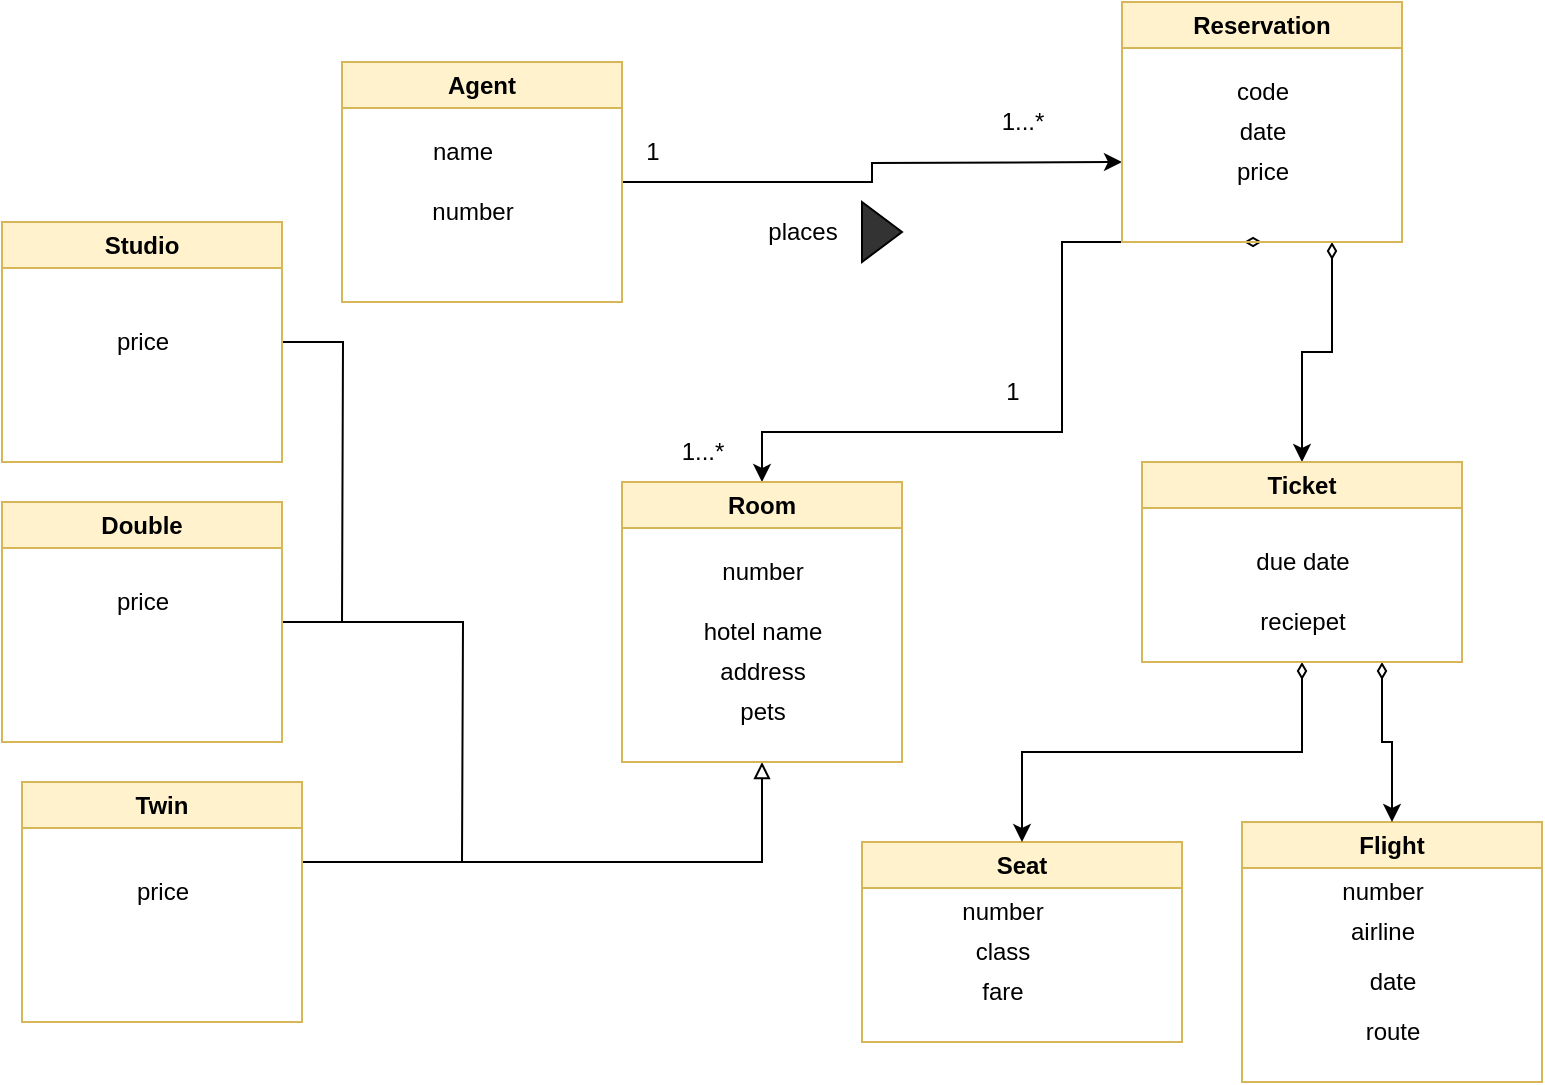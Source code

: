 <mxfile version="21.1.7" type="github">
  <diagram id="C5RBs43oDa-KdzZeNtuy" name="Page-1">
    <mxGraphModel dx="838" dy="597" grid="1" gridSize="10" guides="1" tooltips="1" connect="1" arrows="1" fold="1" page="1" pageScale="1" pageWidth="827" pageHeight="1169" math="0" shadow="0">
      <root>
        <mxCell id="WIyWlLk6GJQsqaUBKTNV-0" />
        <mxCell id="WIyWlLk6GJQsqaUBKTNV-1" parent="WIyWlLk6GJQsqaUBKTNV-0" />
        <mxCell id="3mv8zWbGxLvad9xvJV-8-19" style="edgeStyle=orthogonalEdgeStyle;rounded=0;orthogonalLoop=1;jettySize=auto;html=1;exitX=1;exitY=0.5;exitDx=0;exitDy=0;" parent="WIyWlLk6GJQsqaUBKTNV-1" source="3mv8zWbGxLvad9xvJV-8-0" edge="1">
          <mxGeometry relative="1" as="geometry">
            <mxPoint x="580" y="130" as="targetPoint" />
          </mxGeometry>
        </mxCell>
        <mxCell id="3mv8zWbGxLvad9xvJV-8-0" value="Agent" style="swimlane;whiteSpace=wrap;html=1;startSize=23;fillColor=#fff2cc;strokeColor=#d6b656;" parent="WIyWlLk6GJQsqaUBKTNV-1" vertex="1">
          <mxGeometry x="190" y="80" width="140" height="120" as="geometry">
            <mxRectangle x="310" y="210" width="100" height="30" as="alternateBounds" />
          </mxGeometry>
        </mxCell>
        <mxCell id="3mv8zWbGxLvad9xvJV-8-4" value="number" style="text;html=1;align=center;verticalAlign=middle;resizable=0;points=[];autosize=1;strokeColor=none;fillColor=none;" parent="3mv8zWbGxLvad9xvJV-8-0" vertex="1">
          <mxGeometry x="35" y="60" width="60" height="30" as="geometry" />
        </mxCell>
        <mxCell id="3mv8zWbGxLvad9xvJV-8-5" value="name" style="text;html=1;align=center;verticalAlign=middle;resizable=0;points=[];autosize=1;strokeColor=none;fillColor=none;" parent="3mv8zWbGxLvad9xvJV-8-0" vertex="1">
          <mxGeometry x="35" y="30" width="50" height="30" as="geometry" />
        </mxCell>
        <mxCell id="3mv8zWbGxLvad9xvJV-8-27" style="edgeStyle=orthogonalEdgeStyle;rounded=0;orthogonalLoop=1;jettySize=auto;html=1;exitX=0.5;exitY=1;exitDx=0;exitDy=0;entryX=0.5;entryY=0;entryDx=0;entryDy=0;startArrow=diamondThin;startFill=0;sourcePerimeterSpacing=7;" parent="WIyWlLk6GJQsqaUBKTNV-1" source="3mv8zWbGxLvad9xvJV-8-1" target="3mv8zWbGxLvad9xvJV-8-11" edge="1">
          <mxGeometry relative="1" as="geometry">
            <Array as="points">
              <mxPoint x="550" y="265" />
              <mxPoint x="400" y="265" />
            </Array>
          </mxGeometry>
        </mxCell>
        <mxCell id="ulyiKbnsruMiGm_8XCif-10" style="edgeStyle=orthogonalEdgeStyle;rounded=0;orthogonalLoop=1;jettySize=auto;html=1;exitX=0.75;exitY=1;exitDx=0;exitDy=0;endArrow=classic;endFill=1;startArrow=diamondThin;startFill=0;entryX=0.5;entryY=0;entryDx=0;entryDy=0;" edge="1" parent="WIyWlLk6GJQsqaUBKTNV-1" source="3mv8zWbGxLvad9xvJV-8-1" target="ulyiKbnsruMiGm_8XCif-12">
          <mxGeometry relative="1" as="geometry">
            <mxPoint x="715" y="240" as="targetPoint" />
          </mxGeometry>
        </mxCell>
        <mxCell id="3mv8zWbGxLvad9xvJV-8-1" value="Reservation" style="swimlane;whiteSpace=wrap;html=1;fillColor=#fff2cc;strokeColor=#d6b656;" parent="WIyWlLk6GJQsqaUBKTNV-1" vertex="1">
          <mxGeometry x="580" y="50" width="140" height="120" as="geometry">
            <mxRectangle x="480" y="120" width="70" height="30" as="alternateBounds" />
          </mxGeometry>
        </mxCell>
        <mxCell id="3mv8zWbGxLvad9xvJV-8-6" value="code" style="text;html=1;align=center;verticalAlign=middle;resizable=0;points=[];autosize=1;strokeColor=none;fillColor=none;" parent="3mv8zWbGxLvad9xvJV-8-1" vertex="1">
          <mxGeometry x="45" y="30" width="50" height="30" as="geometry" />
        </mxCell>
        <mxCell id="3mv8zWbGxLvad9xvJV-8-9" value="date" style="text;html=1;align=center;verticalAlign=middle;resizable=0;points=[];autosize=1;strokeColor=none;fillColor=none;" parent="3mv8zWbGxLvad9xvJV-8-1" vertex="1">
          <mxGeometry x="45" y="50" width="50" height="30" as="geometry" />
        </mxCell>
        <mxCell id="3mv8zWbGxLvad9xvJV-8-13" value="price" style="text;html=1;align=center;verticalAlign=middle;resizable=0;points=[];autosize=1;strokeColor=none;fillColor=none;" parent="3mv8zWbGxLvad9xvJV-8-1" vertex="1">
          <mxGeometry x="45" y="70" width="50" height="30" as="geometry" />
        </mxCell>
        <mxCell id="3mv8zWbGxLvad9xvJV-8-25" style="edgeStyle=orthogonalEdgeStyle;rounded=0;orthogonalLoop=1;jettySize=auto;html=1;exitX=1;exitY=0.5;exitDx=0;exitDy=0;entryX=0.5;entryY=1;entryDx=0;entryDy=0;endArrow=block;endFill=0;" parent="WIyWlLk6GJQsqaUBKTNV-1" source="3mv8zWbGxLvad9xvJV-8-2" target="3mv8zWbGxLvad9xvJV-8-11" edge="1">
          <mxGeometry relative="1" as="geometry">
            <Array as="points">
              <mxPoint x="170" y="480" />
              <mxPoint x="400" y="480" />
            </Array>
          </mxGeometry>
        </mxCell>
        <mxCell id="3mv8zWbGxLvad9xvJV-8-2" value="Twin" style="swimlane;whiteSpace=wrap;html=1;fillColor=#fff2cc;strokeColor=#d6b656;" parent="WIyWlLk6GJQsqaUBKTNV-1" vertex="1">
          <mxGeometry x="30" y="440" width="140" height="120" as="geometry">
            <mxRectangle x="310" y="370" width="70" height="30" as="alternateBounds" />
          </mxGeometry>
        </mxCell>
        <mxCell id="3mv8zWbGxLvad9xvJV-8-17" value="price" style="text;html=1;align=center;verticalAlign=middle;resizable=0;points=[];autosize=1;strokeColor=none;fillColor=none;" parent="3mv8zWbGxLvad9xvJV-8-2" vertex="1">
          <mxGeometry x="45" y="40" width="50" height="30" as="geometry" />
        </mxCell>
        <mxCell id="2R_oaOz17dlDIktkUFPh-0" style="edgeStyle=orthogonalEdgeStyle;rounded=0;orthogonalLoop=1;jettySize=auto;html=1;exitX=1;exitY=0.5;exitDx=0;exitDy=0;endArrow=none;endFill=0;" parent="WIyWlLk6GJQsqaUBKTNV-1" source="3mv8zWbGxLvad9xvJV-8-3" edge="1">
          <mxGeometry relative="1" as="geometry">
            <mxPoint x="250" y="480" as="targetPoint" />
          </mxGeometry>
        </mxCell>
        <mxCell id="3mv8zWbGxLvad9xvJV-8-3" value="Double" style="swimlane;whiteSpace=wrap;html=1;fillColor=#fff2cc;strokeColor=#d6b656;" parent="WIyWlLk6GJQsqaUBKTNV-1" vertex="1">
          <mxGeometry x="20" y="300" width="140" height="120" as="geometry" />
        </mxCell>
        <mxCell id="3mv8zWbGxLvad9xvJV-8-11" value="Room" style="swimlane;whiteSpace=wrap;html=1;fillColor=#fff2cc;strokeColor=#d6b656;" parent="WIyWlLk6GJQsqaUBKTNV-1" vertex="1">
          <mxGeometry x="330" y="290" width="140" height="140" as="geometry" />
        </mxCell>
        <mxCell id="3mv8zWbGxLvad9xvJV-8-14" value="number" style="text;html=1;align=center;verticalAlign=middle;resizable=0;points=[];autosize=1;strokeColor=none;fillColor=none;" parent="3mv8zWbGxLvad9xvJV-8-11" vertex="1">
          <mxGeometry x="40" y="30" width="60" height="30" as="geometry" />
        </mxCell>
        <mxCell id="2R_oaOz17dlDIktkUFPh-10" value="hotel name&lt;br&gt;" style="text;html=1;align=center;verticalAlign=middle;resizable=0;points=[];autosize=1;strokeColor=none;fillColor=none;" parent="3mv8zWbGxLvad9xvJV-8-11" vertex="1">
          <mxGeometry x="30" y="60" width="80" height="30" as="geometry" />
        </mxCell>
        <mxCell id="ulyiKbnsruMiGm_8XCif-20" value="address" style="text;html=1;align=center;verticalAlign=middle;resizable=0;points=[];autosize=1;strokeColor=none;fillColor=none;" vertex="1" parent="3mv8zWbGxLvad9xvJV-8-11">
          <mxGeometry x="35" y="80" width="70" height="30" as="geometry" />
        </mxCell>
        <mxCell id="ulyiKbnsruMiGm_8XCif-21" value="pets" style="text;html=1;align=center;verticalAlign=middle;resizable=0;points=[];autosize=1;strokeColor=none;fillColor=none;" vertex="1" parent="3mv8zWbGxLvad9xvJV-8-11">
          <mxGeometry x="45" y="100" width="50" height="30" as="geometry" />
        </mxCell>
        <mxCell id="3mv8zWbGxLvad9xvJV-8-20" value="1" style="text;html=1;align=center;verticalAlign=middle;resizable=0;points=[];autosize=1;strokeColor=none;fillColor=none;" parent="WIyWlLk6GJQsqaUBKTNV-1" vertex="1">
          <mxGeometry x="330" y="110" width="30" height="30" as="geometry" />
        </mxCell>
        <mxCell id="3mv8zWbGxLvad9xvJV-8-21" value="1...*" style="text;html=1;align=center;verticalAlign=middle;resizable=0;points=[];autosize=1;strokeColor=none;fillColor=none;" parent="WIyWlLk6GJQsqaUBKTNV-1" vertex="1">
          <mxGeometry x="510" y="95" width="40" height="30" as="geometry" />
        </mxCell>
        <mxCell id="3mv8zWbGxLvad9xvJV-8-22" value="" style="triangle;whiteSpace=wrap;html=1;fillColor=#333333;" parent="WIyWlLk6GJQsqaUBKTNV-1" vertex="1">
          <mxGeometry x="450" y="150" width="20" height="30" as="geometry" />
        </mxCell>
        <mxCell id="3mv8zWbGxLvad9xvJV-8-23" value="places" style="text;html=1;align=center;verticalAlign=middle;resizable=0;points=[];autosize=1;strokeColor=none;fillColor=none;" parent="WIyWlLk6GJQsqaUBKTNV-1" vertex="1">
          <mxGeometry x="390" y="150" width="60" height="30" as="geometry" />
        </mxCell>
        <mxCell id="3mv8zWbGxLvad9xvJV-8-29" value="price" style="text;html=1;align=center;verticalAlign=middle;resizable=0;points=[];autosize=1;strokeColor=none;fillColor=none;" parent="WIyWlLk6GJQsqaUBKTNV-1" vertex="1">
          <mxGeometry x="65" y="335" width="50" height="30" as="geometry" />
        </mxCell>
        <mxCell id="3mv8zWbGxLvad9xvJV-8-30" value="1" style="text;html=1;align=center;verticalAlign=middle;resizable=0;points=[];autosize=1;strokeColor=none;fillColor=none;" parent="WIyWlLk6GJQsqaUBKTNV-1" vertex="1">
          <mxGeometry x="510" y="230" width="30" height="30" as="geometry" />
        </mxCell>
        <mxCell id="3mv8zWbGxLvad9xvJV-8-31" value="1...*" style="text;html=1;align=center;verticalAlign=middle;resizable=0;points=[];autosize=1;strokeColor=none;fillColor=none;" parent="WIyWlLk6GJQsqaUBKTNV-1" vertex="1">
          <mxGeometry x="350" y="260" width="40" height="30" as="geometry" />
        </mxCell>
        <mxCell id="2R_oaOz17dlDIktkUFPh-3" style="edgeStyle=orthogonalEdgeStyle;rounded=0;orthogonalLoop=1;jettySize=auto;html=1;exitX=1;exitY=0.5;exitDx=0;exitDy=0;endArrow=none;endFill=0;" parent="WIyWlLk6GJQsqaUBKTNV-1" source="2R_oaOz17dlDIktkUFPh-1" edge="1">
          <mxGeometry relative="1" as="geometry">
            <mxPoint x="190" y="360" as="targetPoint" />
          </mxGeometry>
        </mxCell>
        <mxCell id="2R_oaOz17dlDIktkUFPh-1" value="Studio" style="swimlane;whiteSpace=wrap;html=1;fillColor=#fff2cc;strokeColor=#d6b656;" parent="WIyWlLk6GJQsqaUBKTNV-1" vertex="1">
          <mxGeometry x="20" y="160" width="140" height="120" as="geometry" />
        </mxCell>
        <mxCell id="2R_oaOz17dlDIktkUFPh-2" value="price" style="text;html=1;align=center;verticalAlign=middle;resizable=0;points=[];autosize=1;strokeColor=none;fillColor=none;" parent="2R_oaOz17dlDIktkUFPh-1" vertex="1">
          <mxGeometry x="45" y="45" width="50" height="30" as="geometry" />
        </mxCell>
        <mxCell id="2R_oaOz17dlDIktkUFPh-4" value="Flight" style="swimlane;whiteSpace=wrap;html=1;fillColor=#fff2cc;strokeColor=#d6b656;" parent="WIyWlLk6GJQsqaUBKTNV-1" vertex="1">
          <mxGeometry x="640" y="460" width="150" height="130" as="geometry">
            <mxRectangle x="480" y="120" width="70" height="30" as="alternateBounds" />
          </mxGeometry>
        </mxCell>
        <mxCell id="2R_oaOz17dlDIktkUFPh-5" value="number" style="text;html=1;align=center;verticalAlign=middle;resizable=0;points=[];autosize=1;strokeColor=none;fillColor=none;" parent="2R_oaOz17dlDIktkUFPh-4" vertex="1">
          <mxGeometry x="40" y="20" width="60" height="30" as="geometry" />
        </mxCell>
        <mxCell id="2R_oaOz17dlDIktkUFPh-6" value="airline" style="text;html=1;align=center;verticalAlign=middle;resizable=0;points=[];autosize=1;strokeColor=none;fillColor=none;" parent="2R_oaOz17dlDIktkUFPh-4" vertex="1">
          <mxGeometry x="40" y="40" width="60" height="30" as="geometry" />
        </mxCell>
        <mxCell id="ulyiKbnsruMiGm_8XCif-4" value="date" style="text;html=1;align=center;verticalAlign=middle;resizable=0;points=[];autosize=1;strokeColor=none;fillColor=none;" vertex="1" parent="2R_oaOz17dlDIktkUFPh-4">
          <mxGeometry x="50" y="65" width="50" height="30" as="geometry" />
        </mxCell>
        <mxCell id="ulyiKbnsruMiGm_8XCif-8" value="route" style="text;html=1;align=center;verticalAlign=middle;resizable=0;points=[];autosize=1;strokeColor=none;fillColor=none;" vertex="1" parent="2R_oaOz17dlDIktkUFPh-4">
          <mxGeometry x="50" y="90" width="50" height="30" as="geometry" />
        </mxCell>
        <mxCell id="ulyiKbnsruMiGm_8XCif-0" value="Seat" style="swimlane;whiteSpace=wrap;html=1;fillColor=#fff2cc;strokeColor=#d6b656;" vertex="1" parent="WIyWlLk6GJQsqaUBKTNV-1">
          <mxGeometry x="450" y="470" width="160" height="100" as="geometry">
            <mxRectangle x="480" y="120" width="70" height="30" as="alternateBounds" />
          </mxGeometry>
        </mxCell>
        <mxCell id="ulyiKbnsruMiGm_8XCif-1" value="number" style="text;html=1;align=center;verticalAlign=middle;resizable=0;points=[];autosize=1;strokeColor=none;fillColor=none;" vertex="1" parent="ulyiKbnsruMiGm_8XCif-0">
          <mxGeometry x="40" y="20" width="60" height="30" as="geometry" />
        </mxCell>
        <mxCell id="ulyiKbnsruMiGm_8XCif-2" value="class" style="text;html=1;align=center;verticalAlign=middle;resizable=0;points=[];autosize=1;strokeColor=none;fillColor=none;" vertex="1" parent="ulyiKbnsruMiGm_8XCif-0">
          <mxGeometry x="45" y="40" width="50" height="30" as="geometry" />
        </mxCell>
        <mxCell id="ulyiKbnsruMiGm_8XCif-3" value="fare" style="text;html=1;align=center;verticalAlign=middle;resizable=0;points=[];autosize=1;strokeColor=none;fillColor=none;" vertex="1" parent="ulyiKbnsruMiGm_8XCif-0">
          <mxGeometry x="50" y="60" width="40" height="30" as="geometry" />
        </mxCell>
        <mxCell id="ulyiKbnsruMiGm_8XCif-18" style="edgeStyle=orthogonalEdgeStyle;rounded=0;orthogonalLoop=1;jettySize=auto;html=1;exitX=0.5;exitY=1;exitDx=0;exitDy=0;entryX=0.5;entryY=0;entryDx=0;entryDy=0;startArrow=diamondThin;startFill=0;" edge="1" parent="WIyWlLk6GJQsqaUBKTNV-1" source="ulyiKbnsruMiGm_8XCif-12" target="ulyiKbnsruMiGm_8XCif-0">
          <mxGeometry relative="1" as="geometry" />
        </mxCell>
        <mxCell id="ulyiKbnsruMiGm_8XCif-19" style="edgeStyle=orthogonalEdgeStyle;rounded=0;orthogonalLoop=1;jettySize=auto;html=1;exitX=0.75;exitY=1;exitDx=0;exitDy=0;entryX=0.5;entryY=0;entryDx=0;entryDy=0;startArrow=diamondThin;startFill=0;" edge="1" parent="WIyWlLk6GJQsqaUBKTNV-1" source="ulyiKbnsruMiGm_8XCif-12" target="2R_oaOz17dlDIktkUFPh-4">
          <mxGeometry relative="1" as="geometry" />
        </mxCell>
        <mxCell id="ulyiKbnsruMiGm_8XCif-12" value="Ticket" style="swimlane;whiteSpace=wrap;html=1;fillColor=#fff2cc;strokeColor=#d6b656;" vertex="1" parent="WIyWlLk6GJQsqaUBKTNV-1">
          <mxGeometry x="590" y="280" width="160" height="100" as="geometry">
            <mxRectangle x="480" y="120" width="70" height="30" as="alternateBounds" />
          </mxGeometry>
        </mxCell>
        <mxCell id="ulyiKbnsruMiGm_8XCif-16" value="due date" style="text;html=1;align=center;verticalAlign=middle;resizable=0;points=[];autosize=1;strokeColor=none;fillColor=none;" vertex="1" parent="ulyiKbnsruMiGm_8XCif-12">
          <mxGeometry x="45" y="35" width="70" height="30" as="geometry" />
        </mxCell>
        <mxCell id="ulyiKbnsruMiGm_8XCif-17" value="reciepet" style="text;html=1;align=center;verticalAlign=middle;resizable=0;points=[];autosize=1;strokeColor=none;fillColor=none;" vertex="1" parent="ulyiKbnsruMiGm_8XCif-12">
          <mxGeometry x="45" y="65" width="70" height="30" as="geometry" />
        </mxCell>
      </root>
    </mxGraphModel>
  </diagram>
</mxfile>
